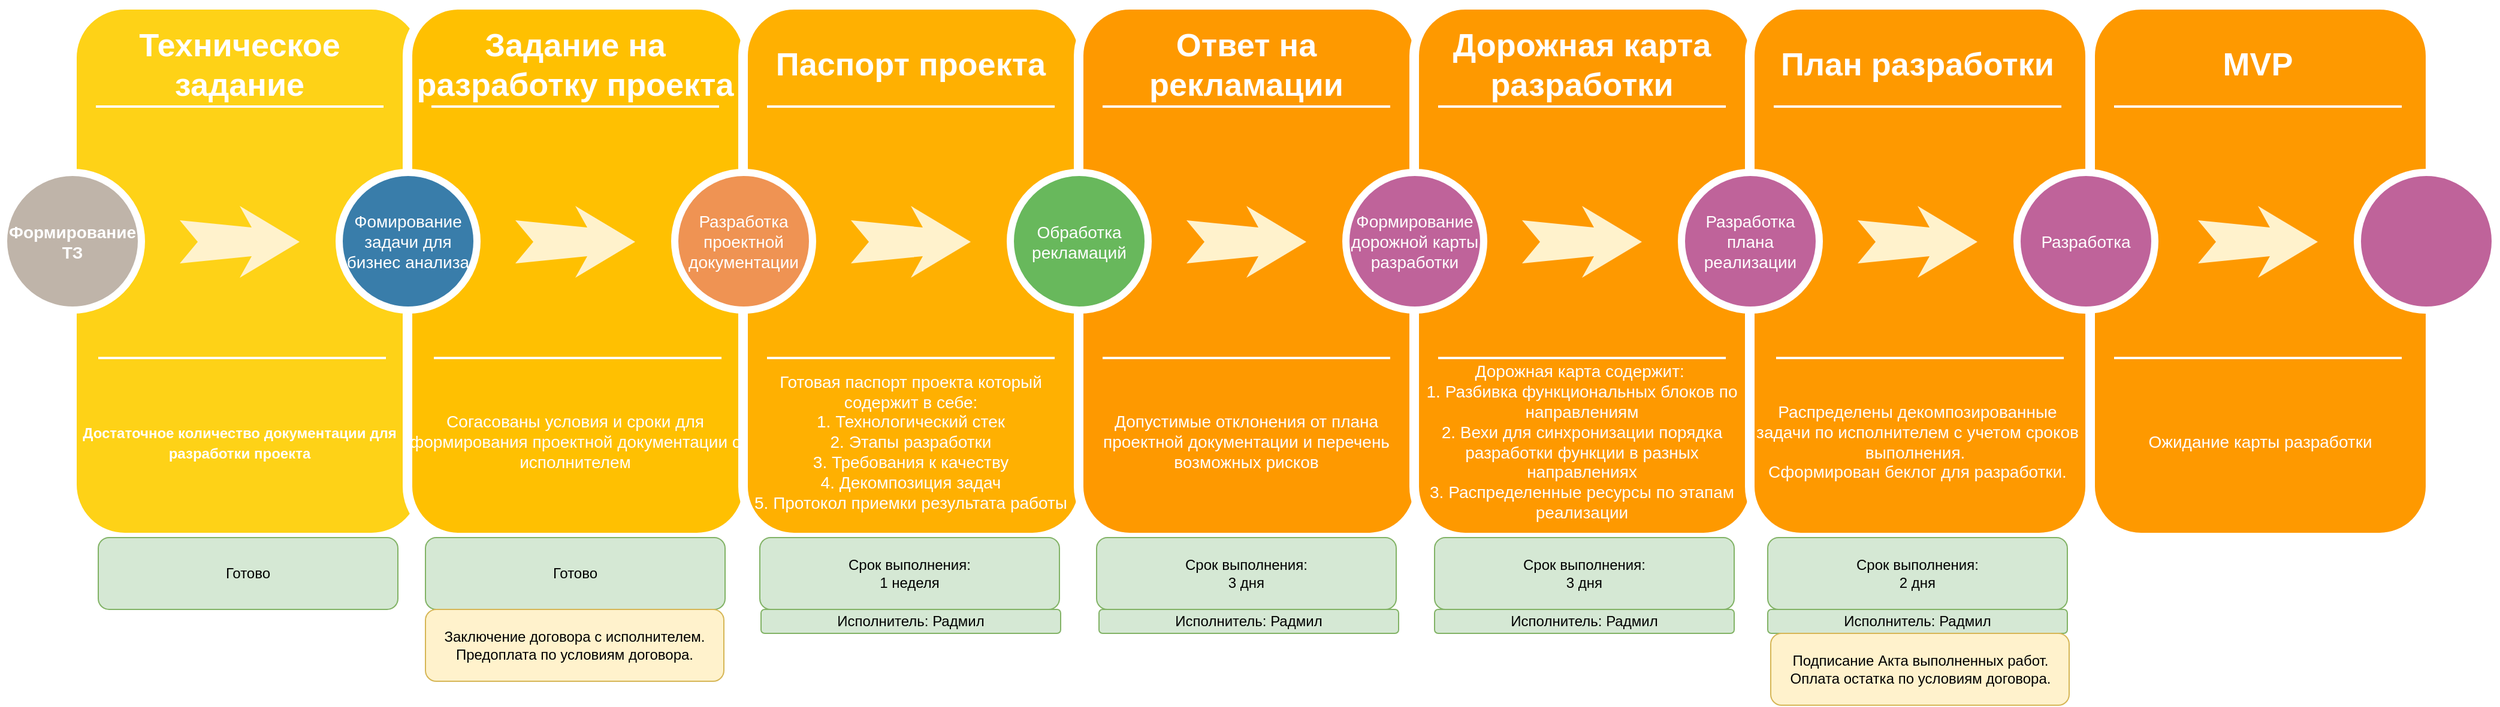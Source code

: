 <mxfile version="26.0.7">
  <diagram name="Page-1" id="12e1b939-464a-85fe-373e-61e167be1490">
    <mxGraphModel dx="1687" dy="908" grid="1" gridSize="10" guides="1" tooltips="1" connect="1" arrows="1" fold="1" page="1" pageScale="1.5" pageWidth="1169" pageHeight="826" background="none" math="0" shadow="0">
      <root>
        <mxCell id="0" />
        <mxCell id="1" parent="0" />
        <mxCell id="60da8b9f42644d3a-2" value="" style="whiteSpace=wrap;html=1;rounded=1;shadow=0;strokeWidth=8;fontSize=20;align=center;fillColor=#FED217;strokeColor=#FFFFFF;" parent="1" vertex="1">
          <mxGeometry x="316" y="405" width="294" height="445" as="geometry" />
        </mxCell>
        <mxCell id="60da8b9f42644d3a-3" value="Техническое задание" style="text;html=1;strokeColor=none;fillColor=none;align=center;verticalAlign=middle;whiteSpace=wrap;rounded=0;shadow=0;fontSize=27;fontColor=#FFFFFF;fontStyle=1" parent="1" vertex="1">
          <mxGeometry x="316" y="425" width="280" height="60" as="geometry" />
        </mxCell>
        <mxCell id="60da8b9f42644d3a-4" value="&lt;b&gt;&lt;font style=&quot;font-size: 12px;&quot;&gt;Достаточное количество документации для разработки проекта&lt;/font&gt;&lt;/b&gt;" style="text;html=1;strokeColor=none;fillColor=none;align=center;verticalAlign=middle;whiteSpace=wrap;rounded=0;shadow=0;fontSize=14;fontColor=#FFFFFF;" parent="1" vertex="1">
          <mxGeometry x="316" y="725" width="280" height="90" as="geometry" />
        </mxCell>
        <mxCell id="60da8b9f42644d3a-6" value="" style="line;strokeWidth=2;html=1;rounded=0;shadow=0;fontSize=27;align=center;fillColor=none;strokeColor=#FFFFFF;" parent="1" vertex="1">
          <mxGeometry x="336" y="485" width="240" height="10" as="geometry" />
        </mxCell>
        <mxCell id="60da8b9f42644d3a-7" value="" style="line;strokeWidth=2;html=1;rounded=0;shadow=0;fontSize=27;align=center;fillColor=none;strokeColor=#FFFFFF;" parent="1" vertex="1">
          <mxGeometry x="338" y="695" width="240" height="10" as="geometry" />
        </mxCell>
        <mxCell id="60da8b9f42644d3a-8" value="&lt;b&gt;Формирование&lt;br&gt;ТЗ&lt;/b&gt;" style="ellipse;whiteSpace=wrap;html=1;rounded=0;shadow=0;strokeWidth=6;fontSize=14;align=center;fillColor=#BFB4A9;strokeColor=#FFFFFF;fontColor=#FFFFFF;" parent="1" vertex="1">
          <mxGeometry x="259" y="545" width="115" height="115" as="geometry" />
        </mxCell>
        <mxCell id="60da8b9f42644d3a-9" value="" style="html=1;shadow=0;dashed=0;align=center;verticalAlign=middle;shape=mxgraph.arrows2.stylisedArrow;dy=0.6;dx=40;notch=15;feather=0.4;rounded=0;strokeWidth=1;fontSize=27;strokeColor=none;fillColor=#fff2cc;" parent="1" vertex="1">
          <mxGeometry x="406" y="573" width="100" height="60" as="geometry" />
        </mxCell>
        <mxCell id="60da8b9f42644d3a-17" value="" style="whiteSpace=wrap;html=1;rounded=1;shadow=0;strokeWidth=8;fontSize=20;align=center;fillColor=#FFC001;strokeColor=#FFFFFF;" parent="1" vertex="1">
          <mxGeometry x="596" y="405" width="284" height="445" as="geometry" />
        </mxCell>
        <mxCell id="60da8b9f42644d3a-18" value="Задание на разработку проекта" style="text;html=1;strokeColor=none;fillColor=none;align=center;verticalAlign=middle;whiteSpace=wrap;rounded=0;shadow=0;fontSize=27;fontColor=#FFFFFF;fontStyle=1" parent="1" vertex="1">
          <mxGeometry x="596" y="425" width="280" height="60" as="geometry" />
        </mxCell>
        <mxCell id="60da8b9f42644d3a-19" value="Согасованы условия и сроки для формирования проектной документации с исполнителем" style="text;html=1;strokeColor=none;fillColor=none;align=center;verticalAlign=middle;whiteSpace=wrap;rounded=0;shadow=0;fontSize=14;fontColor=#FFFFFF;" parent="1" vertex="1">
          <mxGeometry x="596" y="725" width="280" height="90" as="geometry" />
        </mxCell>
        <mxCell id="60da8b9f42644d3a-20" value="" style="line;strokeWidth=2;html=1;rounded=0;shadow=0;fontSize=27;align=center;fillColor=none;strokeColor=#FFFFFF;" parent="1" vertex="1">
          <mxGeometry x="616" y="485" width="240" height="10" as="geometry" />
        </mxCell>
        <mxCell id="60da8b9f42644d3a-21" value="" style="line;strokeWidth=2;html=1;rounded=0;shadow=0;fontSize=27;align=center;fillColor=none;strokeColor=#FFFFFF;" parent="1" vertex="1">
          <mxGeometry x="618" y="695" width="240" height="10" as="geometry" />
        </mxCell>
        <mxCell id="60da8b9f42644d3a-22" value="Фомирование задачи для бизнес анализа" style="ellipse;whiteSpace=wrap;html=1;rounded=0;shadow=0;strokeWidth=6;fontSize=14;align=center;fillColor=#397DAA;strokeColor=#FFFFFF;fontColor=#FFFFFF;" parent="1" vertex="1">
          <mxGeometry x="539" y="545" width="115" height="115" as="geometry" />
        </mxCell>
        <mxCell id="60da8b9f42644d3a-23" value="" style="html=1;shadow=0;dashed=0;align=center;verticalAlign=middle;shape=mxgraph.arrows2.stylisedArrow;dy=0.6;dx=40;notch=15;feather=0.4;rounded=0;strokeWidth=1;fontSize=27;strokeColor=none;fillColor=#fff2cc;" parent="1" vertex="1">
          <mxGeometry x="686" y="573" width="100" height="60" as="geometry" />
        </mxCell>
        <mxCell id="60da8b9f42644d3a-24" value="" style="whiteSpace=wrap;html=1;rounded=1;shadow=0;strokeWidth=8;fontSize=20;align=center;fillColor=#FFB001;strokeColor=#FFFFFF;" parent="1" vertex="1">
          <mxGeometry x="876" y="405" width="284" height="445" as="geometry" />
        </mxCell>
        <mxCell id="60da8b9f42644d3a-25" value="Паспорт проекта" style="text;html=1;strokeColor=none;fillColor=none;align=center;verticalAlign=middle;whiteSpace=wrap;rounded=0;shadow=0;fontSize=27;fontColor=#FFFFFF;fontStyle=1" parent="1" vertex="1">
          <mxGeometry x="876" y="425" width="280" height="60" as="geometry" />
        </mxCell>
        <mxCell id="60da8b9f42644d3a-26" value="Готовая паспорт проекта который содержит в себе:&lt;br&gt;1. Технологический стек&lt;br&gt;2. Этапы разработки&lt;br&gt;3. Требования к качеству&lt;br&gt;4. Декомпозиция задач&lt;br&gt;5. Протокол приемки результата работы" style="text;html=1;strokeColor=none;fillColor=none;align=center;verticalAlign=middle;whiteSpace=wrap;rounded=0;shadow=0;fontSize=14;fontColor=#FFFFFF;" parent="1" vertex="1">
          <mxGeometry x="876" y="725" width="280" height="90" as="geometry" />
        </mxCell>
        <mxCell id="60da8b9f42644d3a-27" value="" style="line;strokeWidth=2;html=1;rounded=0;shadow=0;fontSize=27;align=center;fillColor=none;strokeColor=#FFFFFF;" parent="1" vertex="1">
          <mxGeometry x="896" y="485" width="240" height="10" as="geometry" />
        </mxCell>
        <mxCell id="60da8b9f42644d3a-28" value="" style="line;strokeWidth=2;html=1;rounded=0;shadow=0;fontSize=27;align=center;fillColor=none;strokeColor=#FFFFFF;" parent="1" vertex="1">
          <mxGeometry x="896" y="695" width="240" height="10" as="geometry" />
        </mxCell>
        <mxCell id="60da8b9f42644d3a-29" value="Разработка проектной документации" style="ellipse;whiteSpace=wrap;html=1;rounded=0;shadow=0;strokeWidth=6;fontSize=14;align=center;fillColor=#EF9353;strokeColor=#FFFFFF;fontColor=#FFFFFF;" parent="1" vertex="1">
          <mxGeometry x="819" y="545" width="115" height="115" as="geometry" />
        </mxCell>
        <mxCell id="60da8b9f42644d3a-30" value="" style="html=1;shadow=0;dashed=0;align=center;verticalAlign=middle;shape=mxgraph.arrows2.stylisedArrow;dy=0.6;dx=40;notch=15;feather=0.4;rounded=0;strokeWidth=1;fontSize=27;strokeColor=none;fillColor=#fff2cc;" parent="1" vertex="1">
          <mxGeometry x="966" y="573" width="100" height="60" as="geometry" />
        </mxCell>
        <mxCell id="60da8b9f42644d3a-31" value="" style="whiteSpace=wrap;html=1;rounded=1;shadow=0;strokeWidth=8;fontSize=20;align=center;fillColor=#FE9900;strokeColor=#FFFFFF;" parent="1" vertex="1">
          <mxGeometry x="1156" y="405" width="284" height="445" as="geometry" />
        </mxCell>
        <mxCell id="60da8b9f42644d3a-32" value="Ответ на рекламации" style="text;html=1;strokeColor=none;fillColor=none;align=center;verticalAlign=middle;whiteSpace=wrap;rounded=0;shadow=0;fontSize=27;fontColor=#FFFFFF;fontStyle=1" parent="1" vertex="1">
          <mxGeometry x="1156" y="425" width="280" height="60" as="geometry" />
        </mxCell>
        <mxCell id="60da8b9f42644d3a-33" value="Допустимые отклонения от плана проектной документации и перечень возможных рисков" style="text;html=1;strokeColor=none;fillColor=none;align=center;verticalAlign=middle;whiteSpace=wrap;rounded=0;shadow=0;fontSize=14;fontColor=#FFFFFF;" parent="1" vertex="1">
          <mxGeometry x="1156" y="725" width="280" height="90" as="geometry" />
        </mxCell>
        <mxCell id="60da8b9f42644d3a-34" value="" style="line;strokeWidth=2;html=1;rounded=0;shadow=0;fontSize=27;align=center;fillColor=none;strokeColor=#FFFFFF;" parent="1" vertex="1">
          <mxGeometry x="1176" y="485" width="240" height="10" as="geometry" />
        </mxCell>
        <mxCell id="60da8b9f42644d3a-35" value="" style="line;strokeWidth=2;html=1;rounded=0;shadow=0;fontSize=27;align=center;fillColor=none;strokeColor=#FFFFFF;" parent="1" vertex="1">
          <mxGeometry x="1176" y="695" width="240" height="10" as="geometry" />
        </mxCell>
        <mxCell id="60da8b9f42644d3a-36" value="Обработка рекламаций" style="ellipse;whiteSpace=wrap;html=1;rounded=0;shadow=0;strokeWidth=6;fontSize=14;align=center;fillColor=#68B85C;strokeColor=#FFFFFF;fontColor=#FFFFFF;" parent="1" vertex="1">
          <mxGeometry x="1099" y="545" width="115" height="115" as="geometry" />
        </mxCell>
        <mxCell id="60da8b9f42644d3a-37" value="" style="html=1;shadow=0;dashed=0;align=center;verticalAlign=middle;shape=mxgraph.arrows2.stylisedArrow;dy=0.6;dx=40;notch=15;feather=0.4;rounded=0;strokeWidth=1;fontSize=27;strokeColor=none;fillColor=#fff2cc;" parent="1" vertex="1">
          <mxGeometry x="1246" y="573" width="100" height="60" as="geometry" />
        </mxCell>
        <mxCell id="WPbCOronnnOVPw37KsL0-1" value="" style="whiteSpace=wrap;html=1;rounded=1;shadow=0;strokeWidth=8;fontSize=20;align=center;fillColor=#FE9900;strokeColor=#FFFFFF;" vertex="1" parent="1">
          <mxGeometry x="1436" y="405" width="284" height="445" as="geometry" />
        </mxCell>
        <mxCell id="WPbCOronnnOVPw37KsL0-2" value="Дорожная карта разработки" style="text;html=1;strokeColor=none;fillColor=none;align=center;verticalAlign=middle;whiteSpace=wrap;rounded=0;shadow=0;fontSize=27;fontColor=#FFFFFF;fontStyle=1" vertex="1" parent="1">
          <mxGeometry x="1436" y="425" width="280" height="60" as="geometry" />
        </mxCell>
        <mxCell id="WPbCOronnnOVPw37KsL0-3" value="Дорожная карта содержит:&amp;nbsp;&lt;br&gt;1. Разбивка функциональных блоков по направлениям&lt;div&gt;2. Вехи для синхронизации порядка разработки функции в разных направлениях&lt;br&gt;3. Распределенные ресурсы по этапам реализации&lt;/div&gt;" style="text;html=1;strokeColor=none;fillColor=none;align=center;verticalAlign=middle;whiteSpace=wrap;rounded=0;shadow=0;fontSize=14;fontColor=#FFFFFF;" vertex="1" parent="1">
          <mxGeometry x="1436" y="725" width="280" height="90" as="geometry" />
        </mxCell>
        <mxCell id="WPbCOronnnOVPw37KsL0-4" value="" style="line;strokeWidth=2;html=1;rounded=0;shadow=0;fontSize=27;align=center;fillColor=none;strokeColor=#FFFFFF;" vertex="1" parent="1">
          <mxGeometry x="1456" y="485" width="240" height="10" as="geometry" />
        </mxCell>
        <mxCell id="WPbCOronnnOVPw37KsL0-5" value="" style="line;strokeWidth=2;html=1;rounded=0;shadow=0;fontSize=27;align=center;fillColor=none;strokeColor=#FFFFFF;" vertex="1" parent="1">
          <mxGeometry x="1456" y="695" width="240" height="10" as="geometry" />
        </mxCell>
        <mxCell id="WPbCOronnnOVPw37KsL0-6" value="" style="html=1;shadow=0;dashed=0;align=center;verticalAlign=middle;shape=mxgraph.arrows2.stylisedArrow;dy=0.6;dx=40;notch=15;feather=0.4;rounded=0;strokeWidth=1;fontSize=27;strokeColor=none;fillColor=#fff2cc;" vertex="1" parent="1">
          <mxGeometry x="1526" y="573" width="100" height="60" as="geometry" />
        </mxCell>
        <mxCell id="60da8b9f42644d3a-38" value="Формирование дорожной карты разработки" style="ellipse;whiteSpace=wrap;html=1;rounded=0;shadow=0;strokeWidth=6;fontSize=14;align=center;fillColor=#BF639A;strokeColor=#FFFFFF;fontColor=#FFFFFF;" parent="1" vertex="1">
          <mxGeometry x="1379" y="545" width="115" height="115" as="geometry" />
        </mxCell>
        <mxCell id="WPbCOronnnOVPw37KsL0-8" value="" style="whiteSpace=wrap;html=1;rounded=1;shadow=0;strokeWidth=8;fontSize=20;align=center;fillColor=#FE9900;strokeColor=#FFFFFF;" vertex="1" parent="1">
          <mxGeometry x="1716" y="405" width="284" height="445" as="geometry" />
        </mxCell>
        <mxCell id="WPbCOronnnOVPw37KsL0-9" value="План разработки" style="text;html=1;strokeColor=none;fillColor=none;align=center;verticalAlign=middle;whiteSpace=wrap;rounded=0;shadow=0;fontSize=27;fontColor=#FFFFFF;fontStyle=1" vertex="1" parent="1">
          <mxGeometry x="1716" y="425" width="280" height="60" as="geometry" />
        </mxCell>
        <mxCell id="WPbCOronnnOVPw37KsL0-10" value="Распределены декомпозированные задачи по исполнителем с учетом сроков выполнения.&amp;nbsp;&lt;br&gt;Сформирован беклог для разработки." style="text;html=1;strokeColor=none;fillColor=none;align=center;verticalAlign=middle;whiteSpace=wrap;rounded=0;shadow=0;fontSize=14;fontColor=#FFFFFF;" vertex="1" parent="1">
          <mxGeometry x="1716" y="725" width="280" height="90" as="geometry" />
        </mxCell>
        <mxCell id="WPbCOronnnOVPw37KsL0-11" value="" style="line;strokeWidth=2;html=1;rounded=0;shadow=0;fontSize=27;align=center;fillColor=none;strokeColor=#FFFFFF;" vertex="1" parent="1">
          <mxGeometry x="1736" y="485" width="240" height="10" as="geometry" />
        </mxCell>
        <mxCell id="WPbCOronnnOVPw37KsL0-12" value="" style="line;strokeWidth=2;html=1;rounded=0;shadow=0;fontSize=27;align=center;fillColor=none;strokeColor=#FFFFFF;" vertex="1" parent="1">
          <mxGeometry x="1738" y="695" width="240" height="10" as="geometry" />
        </mxCell>
        <mxCell id="WPbCOronnnOVPw37KsL0-13" value="" style="html=1;shadow=0;dashed=0;align=center;verticalAlign=middle;shape=mxgraph.arrows2.stylisedArrow;dy=0.6;dx=40;notch=15;feather=0.4;rounded=0;strokeWidth=1;fontSize=27;strokeColor=none;fillColor=#fff2cc;" vertex="1" parent="1">
          <mxGeometry x="1806" y="573" width="100" height="60" as="geometry" />
        </mxCell>
        <mxCell id="WPbCOronnnOVPw37KsL0-7" value="Разработка плана реализации" style="ellipse;whiteSpace=wrap;html=1;rounded=0;shadow=0;strokeWidth=6;fontSize=14;align=center;fillColor=#BF639A;strokeColor=#FFFFFF;fontColor=#FFFFFF;" vertex="1" parent="1">
          <mxGeometry x="1659" y="545" width="115" height="115" as="geometry" />
        </mxCell>
        <mxCell id="WPbCOronnnOVPw37KsL0-18" value="&lt;div&gt;&lt;br&gt;&lt;/div&gt;&lt;div&gt;&lt;br&gt;&lt;/div&gt;&lt;div&gt;&lt;br&gt;&lt;/div&gt;&lt;div&gt;&lt;br&gt;&lt;/div&gt;&lt;div&gt;&lt;br&gt;&lt;/div&gt;&lt;div&gt;&lt;br&gt;&lt;/div&gt;&lt;div&gt;&lt;br&gt;&lt;/div&gt;&lt;div&gt;&lt;br&gt;&lt;/div&gt;&lt;div&gt;&lt;br&gt;&lt;/div&gt;" style="whiteSpace=wrap;html=1;rounded=1;shadow=0;strokeWidth=8;fontSize=20;align=center;fillColor=#FE9900;strokeColor=#FFFFFF;" vertex="1" parent="1">
          <mxGeometry x="2000" y="405" width="284" height="445" as="geometry" />
        </mxCell>
        <mxCell id="WPbCOronnnOVPw37KsL0-19" value="MVP" style="text;html=1;strokeColor=none;fillColor=none;align=center;verticalAlign=middle;whiteSpace=wrap;rounded=0;shadow=0;fontSize=27;fontColor=#FFFFFF;fontStyle=1" vertex="1" parent="1">
          <mxGeometry x="2000" y="425" width="280" height="60" as="geometry" />
        </mxCell>
        <mxCell id="WPbCOronnnOVPw37KsL0-21" value="" style="line;strokeWidth=2;html=1;rounded=0;shadow=0;fontSize=27;align=center;fillColor=none;strokeColor=#FFFFFF;" vertex="1" parent="1">
          <mxGeometry x="2020" y="485" width="240" height="10" as="geometry" />
        </mxCell>
        <mxCell id="WPbCOronnnOVPw37KsL0-22" value="" style="line;strokeWidth=2;html=1;rounded=0;shadow=0;fontSize=27;align=center;fillColor=none;strokeColor=#FFFFFF;" vertex="1" parent="1">
          <mxGeometry x="2020" y="695" width="240" height="10" as="geometry" />
        </mxCell>
        <mxCell id="WPbCOronnnOVPw37KsL0-23" value="" style="html=1;shadow=0;dashed=0;align=center;verticalAlign=middle;shape=mxgraph.arrows2.stylisedArrow;dy=0.6;dx=40;notch=15;feather=0.4;rounded=0;strokeWidth=1;fontSize=27;strokeColor=none;fillColor=#fff2cc;" vertex="1" parent="1">
          <mxGeometry x="2090" y="573" width="100" height="60" as="geometry" />
        </mxCell>
        <mxCell id="WPbCOronnnOVPw37KsL0-14" value="Разработка" style="ellipse;whiteSpace=wrap;html=1;rounded=0;shadow=0;strokeWidth=6;fontSize=14;align=center;fillColor=#BF639A;strokeColor=#FFFFFF;fontColor=#FFFFFF;" vertex="1" parent="1">
          <mxGeometry x="1939" y="545" width="115" height="115" as="geometry" />
        </mxCell>
        <mxCell id="WPbCOronnnOVPw37KsL0-24" value="" style="ellipse;whiteSpace=wrap;html=1;rounded=0;shadow=0;strokeWidth=6;fontSize=14;align=center;fillColor=#BF639A;strokeColor=#FFFFFF;fontColor=#FFFFFF;" vertex="1" parent="1">
          <mxGeometry x="2223" y="545" width="115" height="115" as="geometry" />
        </mxCell>
        <mxCell id="WPbCOronnnOVPw37KsL0-32" value="Срок выполнения:&lt;br&gt;1 неделя" style="rounded=1;whiteSpace=wrap;html=1;fillColor=#d5e8d4;strokeColor=#82b366;" vertex="1" parent="1">
          <mxGeometry x="890" y="850" width="250" height="60" as="geometry" />
        </mxCell>
        <mxCell id="WPbCOronnnOVPw37KsL0-33" value="Срок выполнения:&lt;br&gt;3 дня" style="rounded=1;whiteSpace=wrap;html=1;fillColor=#d5e8d4;strokeColor=#82b366;" vertex="1" parent="1">
          <mxGeometry x="1171" y="850" width="250" height="60" as="geometry" />
        </mxCell>
        <mxCell id="WPbCOronnnOVPw37KsL0-34" value="Готово" style="rounded=1;whiteSpace=wrap;html=1;fillColor=#d5e8d4;strokeColor=#82b366;" vertex="1" parent="1">
          <mxGeometry x="611" y="850" width="250" height="60" as="geometry" />
        </mxCell>
        <mxCell id="WPbCOronnnOVPw37KsL0-35" value="Готово" style="rounded=1;whiteSpace=wrap;html=1;fillColor=#d5e8d4;strokeColor=#82b366;" vertex="1" parent="1">
          <mxGeometry x="338" y="850" width="250" height="60" as="geometry" />
        </mxCell>
        <mxCell id="WPbCOronnnOVPw37KsL0-36" value="Срок выполнения:&lt;br&gt;3 дня" style="rounded=1;whiteSpace=wrap;html=1;fillColor=#d5e8d4;strokeColor=#82b366;" vertex="1" parent="1">
          <mxGeometry x="1453" y="850" width="250" height="60" as="geometry" />
        </mxCell>
        <mxCell id="WPbCOronnnOVPw37KsL0-37" value="Срок выполнения:&lt;br&gt;2 дня" style="rounded=1;whiteSpace=wrap;html=1;fillColor=#d5e8d4;strokeColor=#82b366;" vertex="1" parent="1">
          <mxGeometry x="1731" y="850" width="250" height="60" as="geometry" />
        </mxCell>
        <mxCell id="WPbCOronnnOVPw37KsL0-38" value="Исполнитель: Радмил" style="rounded=1;whiteSpace=wrap;html=1;fillColor=#d5e8d4;strokeColor=#82b366;" vertex="1" parent="1">
          <mxGeometry x="891" y="910" width="250" height="20" as="geometry" />
        </mxCell>
        <mxCell id="WPbCOronnnOVPw37KsL0-39" value="Исполнитель: Радмил" style="rounded=1;whiteSpace=wrap;html=1;fillColor=#d5e8d4;strokeColor=#82b366;" vertex="1" parent="1">
          <mxGeometry x="1173" y="910" width="250" height="20" as="geometry" />
        </mxCell>
        <mxCell id="WPbCOronnnOVPw37KsL0-40" value="Исполнитель: Радмил" style="rounded=1;whiteSpace=wrap;html=1;fillColor=#d5e8d4;strokeColor=#82b366;" vertex="1" parent="1">
          <mxGeometry x="1453" y="910" width="250" height="20" as="geometry" />
        </mxCell>
        <mxCell id="WPbCOronnnOVPw37KsL0-41" value="Исполнитель: Радмил" style="rounded=1;whiteSpace=wrap;html=1;fillColor=#d5e8d4;strokeColor=#82b366;" vertex="1" parent="1">
          <mxGeometry x="1731" y="910" width="250" height="20" as="geometry" />
        </mxCell>
        <mxCell id="WPbCOronnnOVPw37KsL0-42" value="Заключение договора с исполнителем.&lt;br&gt;Предоплата по условиям договора." style="rounded=1;whiteSpace=wrap;html=1;fillColor=#fff2cc;strokeColor=#d6b656;" vertex="1" parent="1">
          <mxGeometry x="611" y="910" width="249" height="60" as="geometry" />
        </mxCell>
        <mxCell id="WPbCOronnnOVPw37KsL0-43" value="Подписание Акта выполненных работ.&lt;br&gt;Оплата остатка по условиям договора." style="rounded=1;whiteSpace=wrap;html=1;fillColor=#fff2cc;strokeColor=#d6b656;" vertex="1" parent="1">
          <mxGeometry x="1733.5" y="930" width="249" height="60" as="geometry" />
        </mxCell>
        <mxCell id="WPbCOronnnOVPw37KsL0-44" value="Ожидание карты разработки" style="text;html=1;strokeColor=none;fillColor=none;align=center;verticalAlign=middle;whiteSpace=wrap;rounded=0;shadow=0;fontSize=14;fontColor=#FFFFFF;" vertex="1" parent="1">
          <mxGeometry x="2002" y="725" width="280" height="90" as="geometry" />
        </mxCell>
      </root>
    </mxGraphModel>
  </diagram>
</mxfile>
